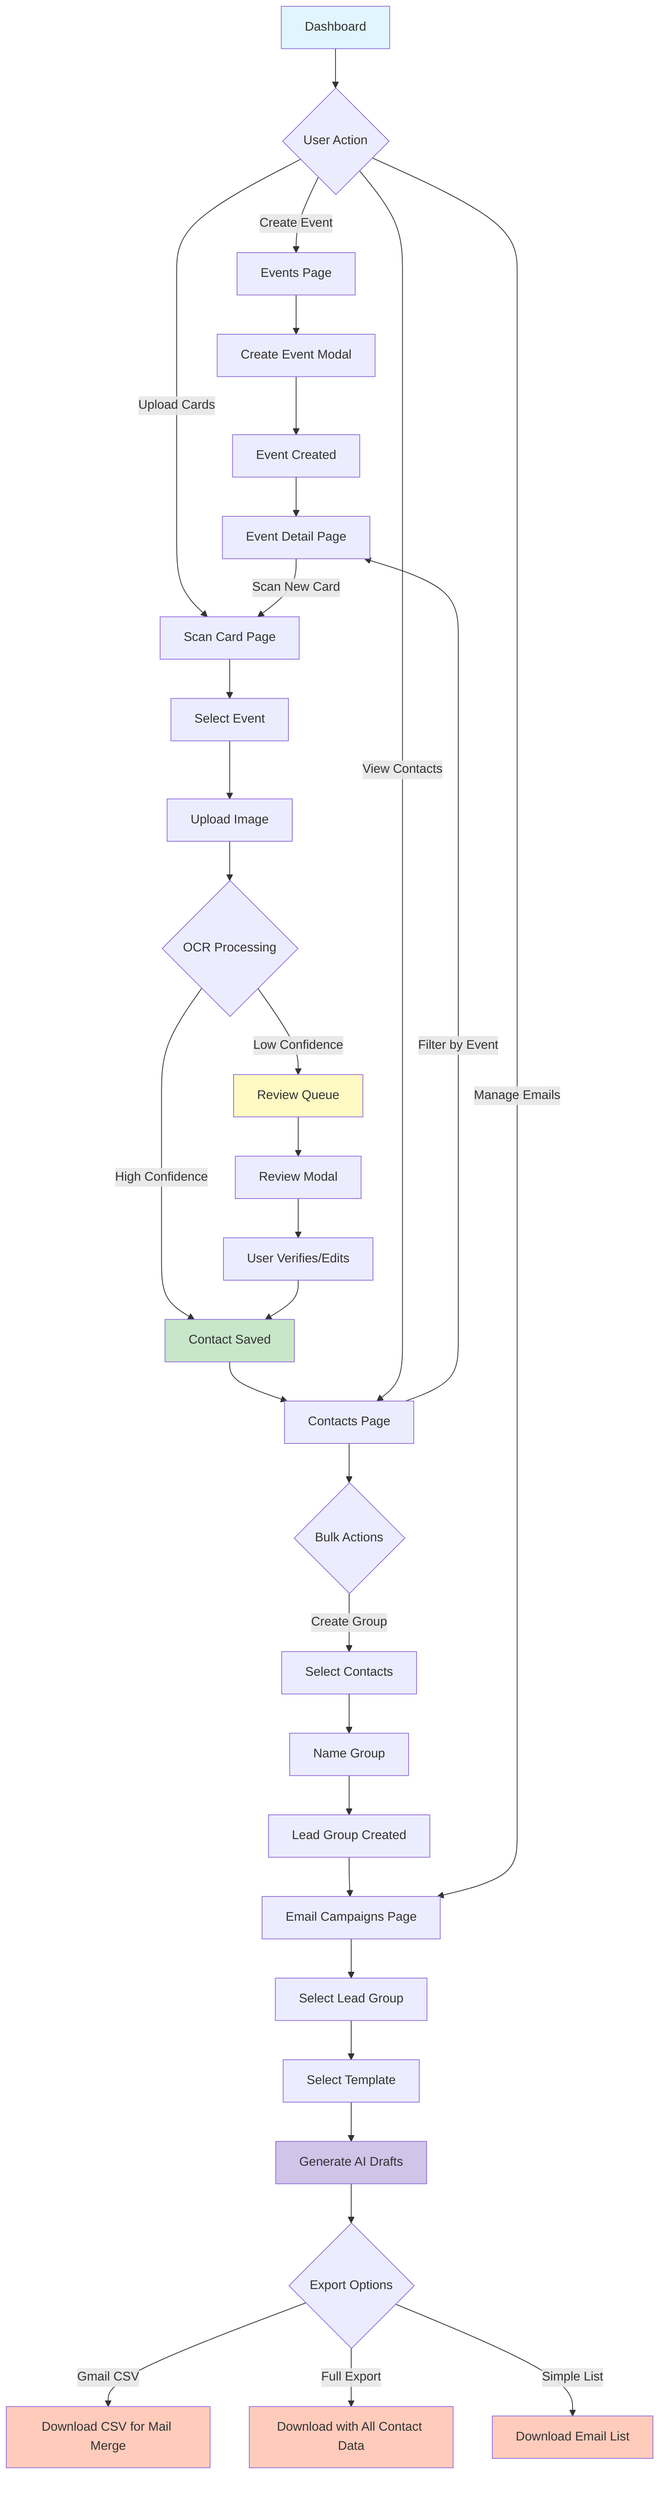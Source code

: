 graph TD
    A[Dashboard] --> B{User Action}
    
    B -->|Create Event| C[Events Page]
    C --> D[Create Event Modal]
    D --> E[Event Created]
    E --> F[Event Detail Page]
    
    B -->|Upload Cards| G[Scan Card Page]
    G --> H[Select Event]
    H --> I[Upload Image]
    I --> J{OCR Processing}
    
    J -->|High Confidence| K[Contact Saved]
    J -->|Low Confidence| L[Review Queue]
    
    L --> M[Review Modal]
    M --> N[User Verifies/Edits]
    N --> K
    
    K --> O[Contacts Page]
    
    O --> P{Bulk Actions}
    P -->|Create Group| Q[Select Contacts]
    Q --> R[Name Group]
    R --> S[Lead Group Created]
    
    S --> T[Email Campaigns Page]
    T --> U[Select Lead Group]
    U --> V[Select Template]
    V --> W[Generate AI Drafts]
    
    W --> X{Export Options}
    X -->|Gmail CSV| Y[Download CSV for Mail Merge]
    X -->|Full Export| Z[Download with All Contact Data]
    X -->|Simple List| AA[Download Email List]
    
    B -->|View Contacts| O
    B -->|Manage Emails| T
    
    F -->|Scan New Card| G
    O -->|Filter by Event| F
    
    style A fill:#e1f5fe
    style K fill:#c8e6c9
    style L fill:#fff9c4
    style W fill:#d1c4e9
    style Y fill:#ffccbc
    style Z fill:#ffccbc
    style AA fill:#ffccbc